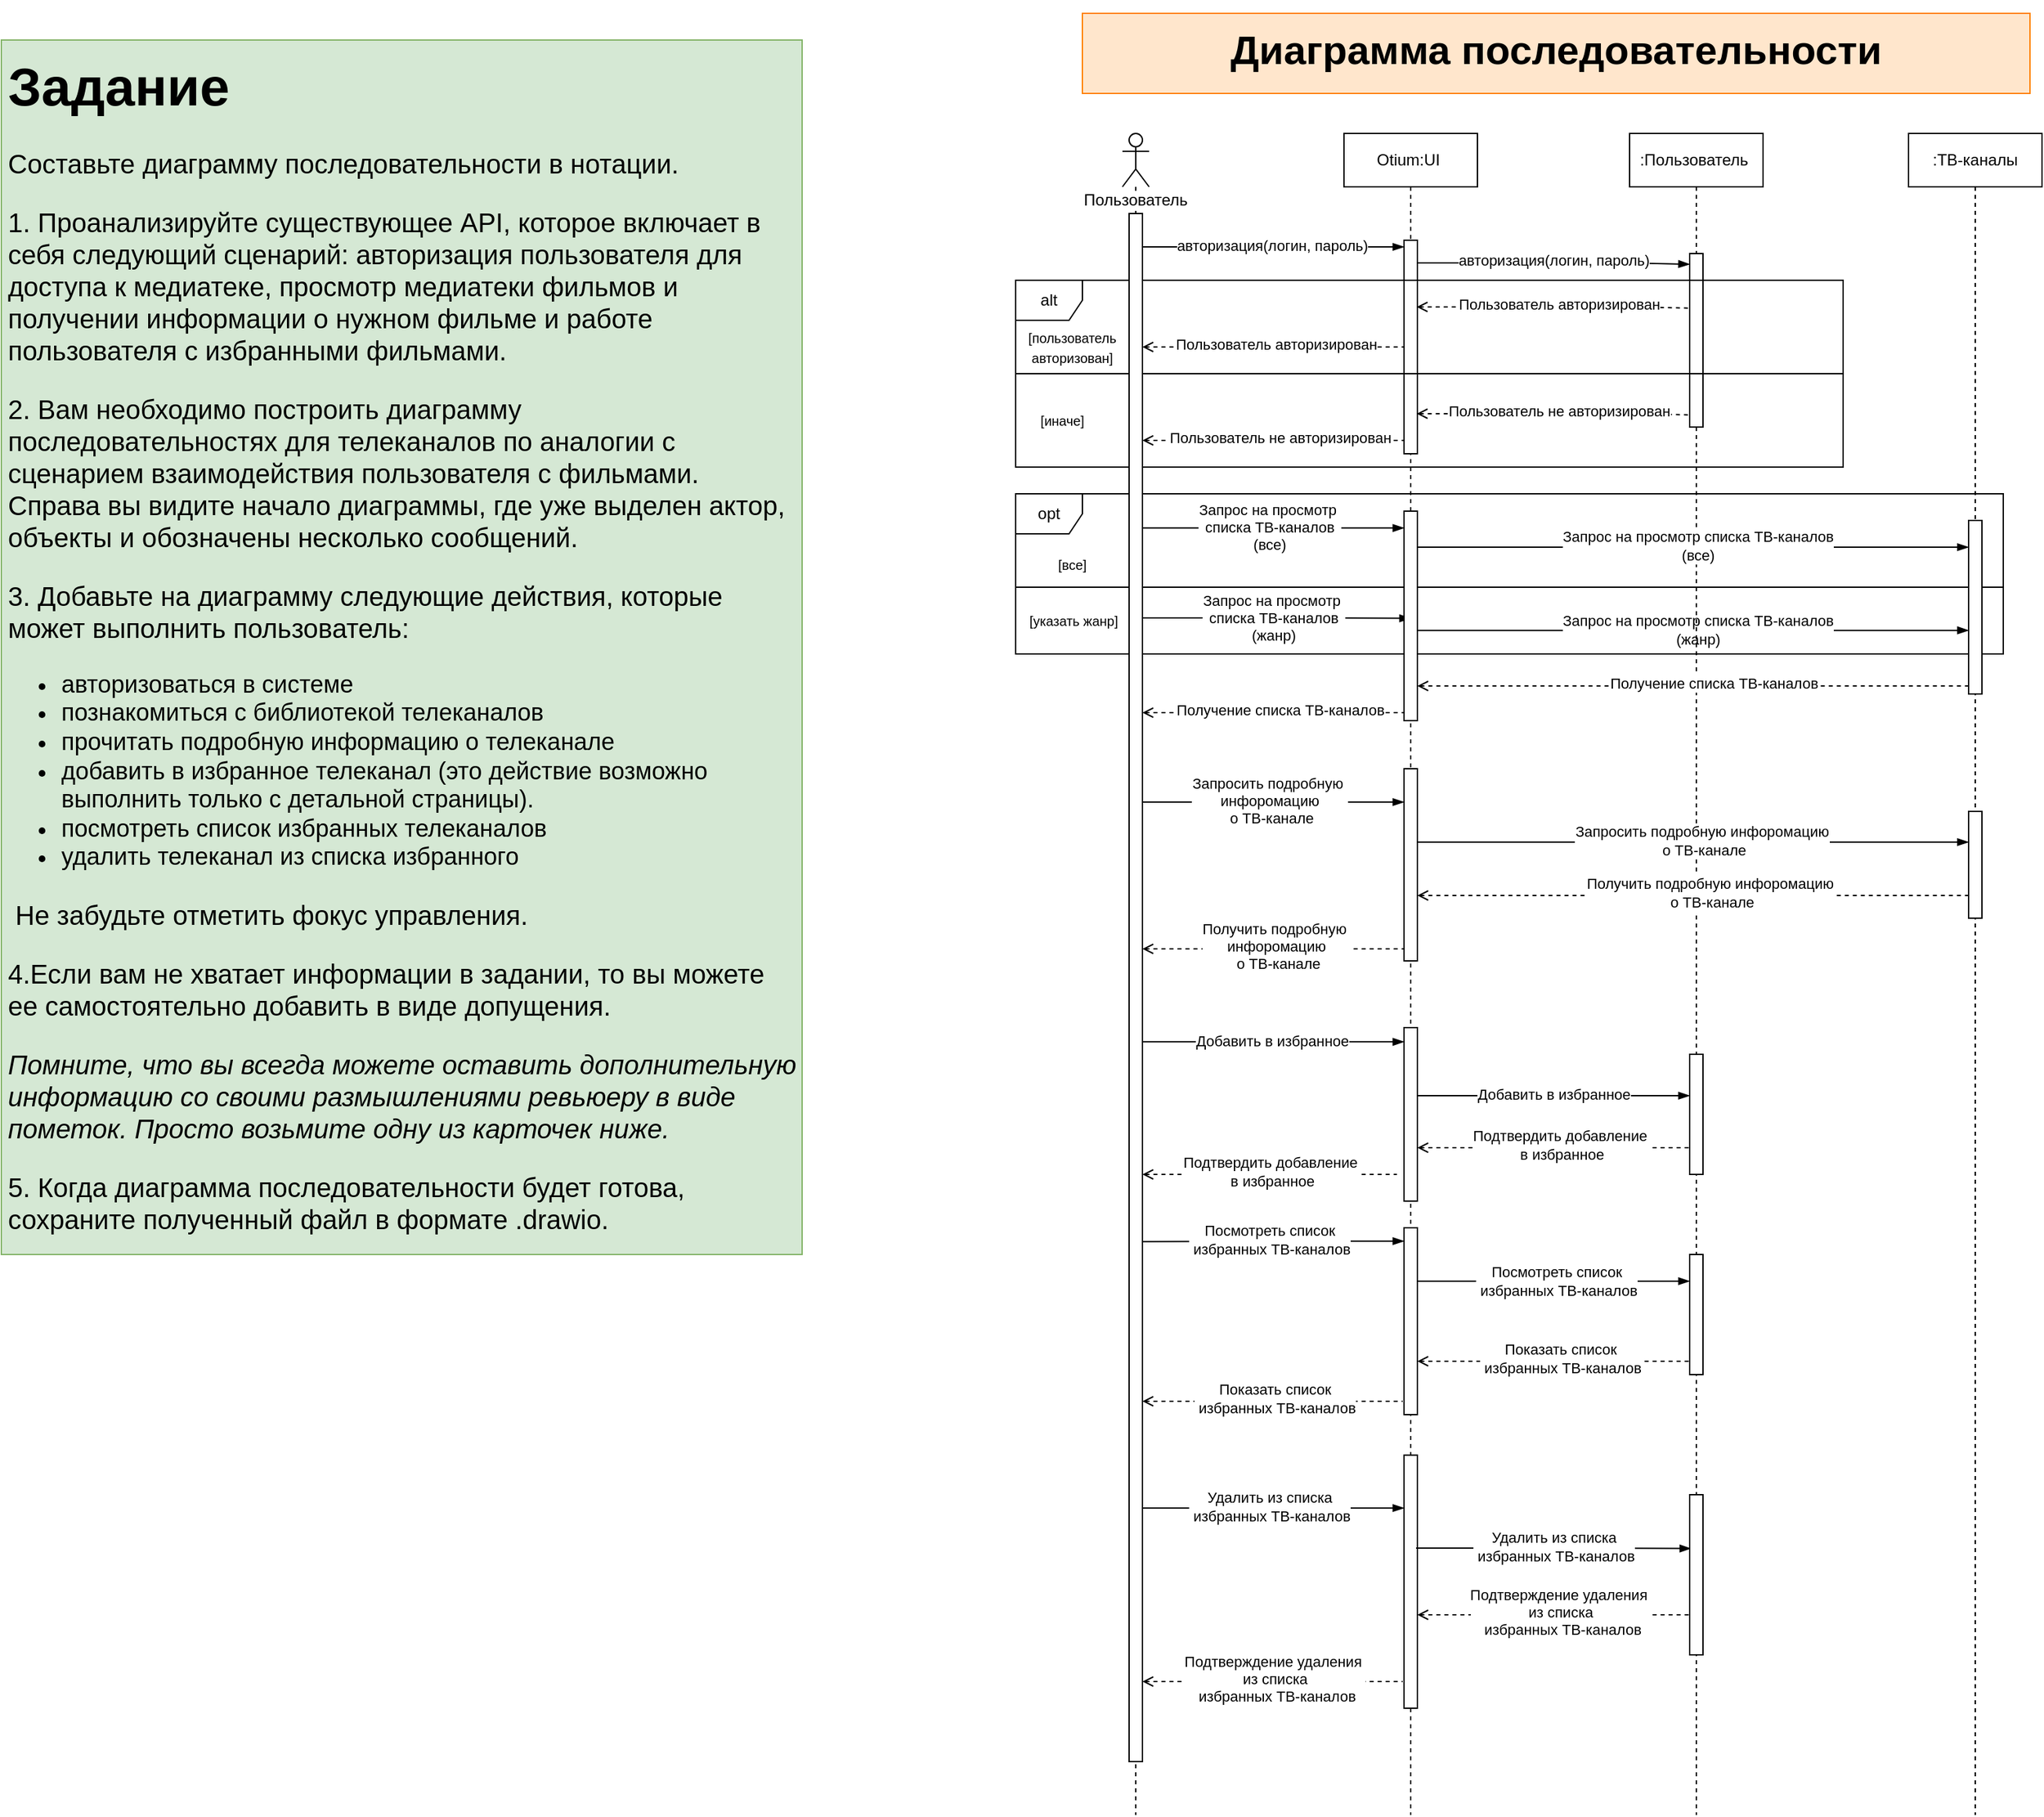 <mxfile version="26.2.12">
  <diagram name="Page-1" id="uQS9ek2D7PSYEIglThoV">
    <mxGraphModel dx="1200" dy="1894" grid="1" gridSize="10" guides="1" tooltips="1" connect="1" arrows="1" fold="1" page="1" pageScale="1" pageWidth="827" pageHeight="1169" math="0" shadow="0">
      <root>
        <mxCell id="0" />
        <mxCell id="1" parent="0" />
        <mxCell id="yx6JDZAPdEywLPT-ssDb-65" value="&lt;font style=&quot;font-size: 10px;&quot;&gt;&amp;nbsp; &amp;nbsp;[указать жанр]&lt;/font&gt;" style="html=1;whiteSpace=wrap;align=left;" vertex="1" parent="1">
          <mxGeometry x="830" y="-720" width="740" height="50" as="geometry" />
        </mxCell>
        <mxCell id="yx6JDZAPdEywLPT-ssDb-15" value="&lt;font style=&quot;font-size: 10px;&quot;&gt;&amp;nbsp; &amp;nbsp; &amp;nbsp; [иначе]&lt;/font&gt;" style="html=1;whiteSpace=wrap;align=left;" vertex="1" parent="1">
          <mxGeometry x="830" y="-880" width="620" height="70" as="geometry" />
        </mxCell>
        <mxCell id="oFbbETFREsKXqKu5l48W-1" style="edgeStyle=none;rounded=0;orthogonalLoop=1;jettySize=auto;html=1;endArrow=blockThin;endFill=1;entryX=0;entryY=0;entryDx=0;entryDy=5;entryPerimeter=0;" parent="1" source="yx6JDZAPdEywLPT-ssDb-67" edge="1" target="yx6JDZAPdEywLPT-ssDb-68">
          <mxGeometry relative="1" as="geometry">
            <mxPoint x="1100" y="-975" as="targetPoint" />
            <Array as="points">
              <mxPoint x="1049" y="-975" />
            </Array>
            <mxPoint x="940" y="-980" as="sourcePoint" />
          </mxGeometry>
        </mxCell>
        <mxCell id="oFbbETFREsKXqKu5l48W-2" value="авторизация(логин, пароль)" style="edgeLabel;html=1;align=center;verticalAlign=middle;resizable=0;points=[];" parent="oFbbETFREsKXqKu5l48W-1" vertex="1" connectable="0">
          <mxGeometry x="0.063" y="-3" relative="1" as="geometry">
            <mxPoint x="-7" y="-4" as="offset" />
          </mxGeometry>
        </mxCell>
        <mxCell id="oFbbETFREsKXqKu5l48W-3" value="&lt;span style=&quot;background-color: rgb(255, 255, 255);&quot;&gt;Пользователь&lt;/span&gt;" style="shape=umlLifeline;participant=umlActor;perimeter=lifelinePerimeter;whiteSpace=wrap;html=1;container=1;collapsible=0;recursiveResize=0;verticalAlign=top;spacingTop=36;outlineConnect=0;" parent="1" vertex="1">
          <mxGeometry x="910" y="-1060" width="20" height="1260" as="geometry" />
        </mxCell>
        <mxCell id="oFbbETFREsKXqKu5l48W-4" value=":ТВ-каналы" style="shape=umlLifeline;perimeter=lifelinePerimeter;whiteSpace=wrap;html=1;container=1;collapsible=0;recursiveResize=0;outlineConnect=0;" parent="1" vertex="1">
          <mxGeometry x="1499" y="-1060" width="100" height="1260" as="geometry" />
        </mxCell>
        <mxCell id="yx6JDZAPdEywLPT-ssDb-73" value="" style="html=1;points=[[0,0,0,0,5],[0,1,0,0,-5],[1,0,0,0,5],[1,1,0,0,-5]];perimeter=orthogonalPerimeter;outlineConnect=0;targetShapes=umlLifeline;portConstraint=eastwest;newEdgeStyle={&quot;curved&quot;:0,&quot;rounded&quot;:0};" vertex="1" parent="oFbbETFREsKXqKu5l48W-4">
          <mxGeometry x="45" y="508" width="10" height="80" as="geometry" />
        </mxCell>
        <mxCell id="oFbbETFREsKXqKu5l48W-5" style="edgeStyle=none;rounded=0;orthogonalLoop=1;jettySize=auto;html=1;endArrow=blockThin;endFill=1;" parent="1" source="oFbbETFREsKXqKu5l48W-7" edge="1">
          <mxGeometry relative="1" as="geometry">
            <mxPoint x="1335.0" y="-962" as="targetPoint" />
            <Array as="points">
              <mxPoint x="1289" y="-963" />
            </Array>
          </mxGeometry>
        </mxCell>
        <mxCell id="oFbbETFREsKXqKu5l48W-6" value="авторизация(логин, пароль)" style="edgeLabel;html=1;align=center;verticalAlign=middle;resizable=0;points=[];" parent="oFbbETFREsKXqKu5l48W-5" vertex="1" connectable="0">
          <mxGeometry x="0.098" y="-1" relative="1" as="geometry">
            <mxPoint x="-8" y="-3" as="offset" />
          </mxGeometry>
        </mxCell>
        <mxCell id="oFbbETFREsKXqKu5l48W-7" value="Otium:UI&amp;nbsp;" style="shape=umlLifeline;perimeter=lifelinePerimeter;whiteSpace=wrap;html=1;container=1;collapsible=0;recursiveResize=0;outlineConnect=0;" parent="1" vertex="1">
          <mxGeometry x="1076" y="-1060" width="100" height="1260" as="geometry" />
        </mxCell>
        <mxCell id="yx6JDZAPdEywLPT-ssDb-6" style="edgeStyle=none;rounded=0;orthogonalLoop=1;jettySize=auto;html=1;endArrow=none;endFill=1;startArrow=open;startFill=0;dashed=1;" edge="1" parent="oFbbETFREsKXqKu5l48W-7">
          <mxGeometry relative="1" as="geometry">
            <mxPoint x="263.5" y="211" as="targetPoint" />
            <Array as="points">
              <mxPoint x="217.5" y="210" />
            </Array>
            <mxPoint x="54.5" y="210" as="sourcePoint" />
          </mxGeometry>
        </mxCell>
        <mxCell id="yx6JDZAPdEywLPT-ssDb-7" value="Пользователь не авторизирован" style="edgeLabel;html=1;align=center;verticalAlign=middle;resizable=0;points=[];" vertex="1" connectable="0" parent="yx6JDZAPdEywLPT-ssDb-6">
          <mxGeometry x="0.098" y="-1" relative="1" as="geometry">
            <mxPoint x="-8" y="-3" as="offset" />
          </mxGeometry>
        </mxCell>
        <mxCell id="yx6JDZAPdEywLPT-ssDb-9" style="edgeStyle=none;rounded=0;orthogonalLoop=1;jettySize=auto;html=1;endArrow=none;endFill=1;startArrow=open;startFill=0;dashed=1;" edge="1" parent="oFbbETFREsKXqKu5l48W-7" source="yx6JDZAPdEywLPT-ssDb-67">
          <mxGeometry relative="1" as="geometry">
            <mxPoint x="50" y="230" as="targetPoint" />
            <Array as="points">
              <mxPoint x="7" y="230" />
            </Array>
            <mxPoint x="-136" y="230" as="sourcePoint" />
          </mxGeometry>
        </mxCell>
        <mxCell id="yx6JDZAPdEywLPT-ssDb-10" value="Пользователь не авторизирован" style="edgeLabel;html=1;align=center;verticalAlign=middle;resizable=0;points=[];" vertex="1" connectable="0" parent="yx6JDZAPdEywLPT-ssDb-9">
          <mxGeometry x="0.098" y="-1" relative="1" as="geometry">
            <mxPoint x="-8" y="-3" as="offset" />
          </mxGeometry>
        </mxCell>
        <mxCell id="yx6JDZAPdEywLPT-ssDb-25" style="edgeStyle=none;rounded=0;orthogonalLoop=1;jettySize=auto;html=1;endArrow=blockThin;endFill=1;" edge="1" parent="oFbbETFREsKXqKu5l48W-7" target="yx6JDZAPdEywLPT-ssDb-72">
          <mxGeometry relative="1" as="geometry">
            <mxPoint x="34" y="500" as="targetPoint" />
            <Array as="points">
              <mxPoint x="-27" y="501" />
            </Array>
            <mxPoint x="-156" y="501" as="sourcePoint" />
          </mxGeometry>
        </mxCell>
        <mxCell id="yx6JDZAPdEywLPT-ssDb-26" value="Запросить подробную&amp;nbsp;&lt;div&gt;инфоромацию&lt;div&gt;&amp;nbsp;о ТВ-канале&lt;/div&gt;&lt;/div&gt;" style="edgeLabel;html=1;align=center;verticalAlign=middle;resizable=0;points=[];" vertex="1" connectable="0" parent="yx6JDZAPdEywLPT-ssDb-25">
          <mxGeometry x="0.063" y="-3" relative="1" as="geometry">
            <mxPoint x="-7" y="-4" as="offset" />
          </mxGeometry>
        </mxCell>
        <mxCell id="yx6JDZAPdEywLPT-ssDb-41" style="edgeStyle=none;rounded=0;orthogonalLoop=1;jettySize=auto;html=1;endArrow=none;endFill=1;startArrow=open;startFill=0;dashed=1;" edge="1" parent="oFbbETFREsKXqKu5l48W-7" source="yx6JDZAPdEywLPT-ssDb-67">
          <mxGeometry relative="1" as="geometry">
            <mxPoint x="39.69" y="780" as="targetPoint" />
            <Array as="points" />
            <mxPoint x="-136" y="780" as="sourcePoint" />
          </mxGeometry>
        </mxCell>
        <mxCell id="yx6JDZAPdEywLPT-ssDb-42" value="Подтвердить добавление&amp;nbsp;&lt;div&gt;в избранное&lt;/div&gt;" style="edgeLabel;html=1;align=center;verticalAlign=middle;resizable=0;points=[];" vertex="1" connectable="0" parent="yx6JDZAPdEywLPT-ssDb-41">
          <mxGeometry x="0.098" y="-1" relative="1" as="geometry">
            <mxPoint x="-8" y="-3" as="offset" />
          </mxGeometry>
        </mxCell>
        <mxCell id="yx6JDZAPdEywLPT-ssDb-47" style="edgeStyle=none;rounded=0;orthogonalLoop=1;jettySize=auto;html=1;endArrow=none;endFill=1;startArrow=open;startFill=0;dashed=1;" edge="1" parent="oFbbETFREsKXqKu5l48W-7" source="yx6JDZAPdEywLPT-ssDb-76">
          <mxGeometry relative="1" as="geometry">
            <mxPoint x="263.5" y="920" as="targetPoint" />
            <Array as="points" />
            <mxPoint x="74" y="920" as="sourcePoint" />
          </mxGeometry>
        </mxCell>
        <mxCell id="yx6JDZAPdEywLPT-ssDb-48" value="Показать список&lt;div&gt;&amp;nbsp;избранных ТВ-каналов&lt;/div&gt;" style="edgeLabel;html=1;align=center;verticalAlign=middle;resizable=0;points=[];" vertex="1" connectable="0" parent="yx6JDZAPdEywLPT-ssDb-47">
          <mxGeometry x="0.098" y="-1" relative="1" as="geometry">
            <mxPoint x="-8" y="-3" as="offset" />
          </mxGeometry>
        </mxCell>
        <mxCell id="yx6JDZAPdEywLPT-ssDb-60" style="edgeStyle=none;rounded=0;orthogonalLoop=1;jettySize=auto;html=1;endArrow=blockThin;endFill=1;" edge="1" parent="oFbbETFREsKXqKu5l48W-7">
          <mxGeometry relative="1" as="geometry">
            <mxPoint x="50" y="363.34" as="targetPoint" />
            <Array as="points">
              <mxPoint x="-27" y="363" />
            </Array>
            <mxPoint x="-156" y="363" as="sourcePoint" />
          </mxGeometry>
        </mxCell>
        <mxCell id="yx6JDZAPdEywLPT-ssDb-61" value="Запрос на просмотр&amp;nbsp;&lt;div&gt;&lt;span style=&quot;background-color: light-dark(#ffffff, var(--ge-dark-color, #121212)); color: light-dark(rgb(0, 0, 0), rgb(255, 255, 255));&quot;&gt;списка ТВ-каналов&lt;/span&gt;&lt;div&gt;&lt;div&gt;(жанр)&lt;/div&gt;&lt;/div&gt;&lt;/div&gt;" style="edgeLabel;html=1;align=center;verticalAlign=middle;resizable=0;points=[];" vertex="1" connectable="0" parent="yx6JDZAPdEywLPT-ssDb-60">
          <mxGeometry x="0.063" y="-3" relative="1" as="geometry">
            <mxPoint x="-7" y="-3" as="offset" />
          </mxGeometry>
        </mxCell>
        <mxCell id="yx6JDZAPdEywLPT-ssDb-62" style="edgeStyle=none;rounded=0;orthogonalLoop=1;jettySize=auto;html=1;endArrow=blockThin;endFill=1;" edge="1" parent="oFbbETFREsKXqKu5l48W-7" target="yx6JDZAPdEywLPT-ssDb-71">
          <mxGeometry relative="1" as="geometry">
            <mxPoint x="444" y="372" as="targetPoint" />
            <Array as="points">
              <mxPoint x="183" y="372.34" />
            </Array>
            <mxPoint x="50" y="372.34" as="sourcePoint" />
          </mxGeometry>
        </mxCell>
        <mxCell id="yx6JDZAPdEywLPT-ssDb-63" value="Запрос на просмотр списка ТВ-каналов&lt;div&gt;(жанр)&lt;/div&gt;" style="edgeLabel;html=1;align=center;verticalAlign=middle;resizable=0;points=[];" vertex="1" connectable="0" parent="yx6JDZAPdEywLPT-ssDb-62">
          <mxGeometry x="0.063" y="-3" relative="1" as="geometry">
            <mxPoint x="-7" y="-4" as="offset" />
          </mxGeometry>
        </mxCell>
        <mxCell id="yx6JDZAPdEywLPT-ssDb-68" value="" style="html=1;points=[[0,0,0,0,5],[0,1,0,0,-5],[1,0,0,0,5],[1,1,0,0,-5]];perimeter=orthogonalPerimeter;outlineConnect=0;targetShapes=umlLifeline;portConstraint=eastwest;newEdgeStyle={&quot;curved&quot;:0,&quot;rounded&quot;:0};" vertex="1" parent="oFbbETFREsKXqKu5l48W-7">
          <mxGeometry x="45" y="80" width="10" height="160" as="geometry" />
        </mxCell>
        <mxCell id="yx6JDZAPdEywLPT-ssDb-72" value="" style="html=1;points=[[0,0,0,0,5],[0,1,0,0,-5],[1,0,0,0,5],[1,1,0,0,-5]];perimeter=orthogonalPerimeter;outlineConnect=0;targetShapes=umlLifeline;portConstraint=eastwest;newEdgeStyle={&quot;curved&quot;:0,&quot;rounded&quot;:0};" vertex="1" parent="oFbbETFREsKXqKu5l48W-7">
          <mxGeometry x="45" y="476" width="10" height="144" as="geometry" />
        </mxCell>
        <mxCell id="yx6JDZAPdEywLPT-ssDb-74" value="" style="html=1;points=[[0,0,0,0,5],[0,1,0,0,-5],[1,0,0,0,5],[1,1,0,0,-5]];perimeter=orthogonalPerimeter;outlineConnect=0;targetShapes=umlLifeline;portConstraint=eastwest;newEdgeStyle={&quot;curved&quot;:0,&quot;rounded&quot;:0};" vertex="1" parent="oFbbETFREsKXqKu5l48W-7">
          <mxGeometry x="45" y="670" width="10" height="130" as="geometry" />
        </mxCell>
        <mxCell id="yx6JDZAPdEywLPT-ssDb-76" value="" style="html=1;points=[[0,0,0,0,5],[0,1,0,0,-5],[1,0,0,0,5],[1,1,0,0,-5]];perimeter=orthogonalPerimeter;outlineConnect=0;targetShapes=umlLifeline;portConstraint=eastwest;newEdgeStyle={&quot;curved&quot;:0,&quot;rounded&quot;:0};" vertex="1" parent="oFbbETFREsKXqKu5l48W-7">
          <mxGeometry x="45" y="820" width="10" height="140" as="geometry" />
        </mxCell>
        <mxCell id="yx6JDZAPdEywLPT-ssDb-80" value="" style="html=1;points=[[0,0,0,0,5],[0,1,0,0,-5],[1,0,0,0,5],[1,1,0,0,-5]];perimeter=orthogonalPerimeter;outlineConnect=0;targetShapes=umlLifeline;portConstraint=eastwest;newEdgeStyle={&quot;curved&quot;:0,&quot;rounded&quot;:0};" vertex="1" parent="oFbbETFREsKXqKu5l48W-7">
          <mxGeometry x="45" y="990.34" width="10" height="189.66" as="geometry" />
        </mxCell>
        <mxCell id="oFbbETFREsKXqKu5l48W-8" value=":Пользователь&amp;nbsp;" style="shape=umlLifeline;perimeter=lifelinePerimeter;whiteSpace=wrap;html=1;container=1;collapsible=0;recursiveResize=0;outlineConnect=0;" parent="1" vertex="1">
          <mxGeometry x="1290" y="-1060" width="100" height="1260" as="geometry" />
        </mxCell>
        <mxCell id="yx6JDZAPdEywLPT-ssDb-2" style="edgeStyle=none;rounded=0;orthogonalLoop=1;jettySize=auto;html=1;endArrow=none;endFill=1;startArrow=open;startFill=0;dashed=1;" edge="1" parent="oFbbETFREsKXqKu5l48W-8">
          <mxGeometry relative="1" as="geometry">
            <mxPoint x="49.5" y="131" as="targetPoint" />
            <Array as="points">
              <mxPoint x="3.5" y="130" />
            </Array>
            <mxPoint x="-159.5" y="130" as="sourcePoint" />
          </mxGeometry>
        </mxCell>
        <mxCell id="yx6JDZAPdEywLPT-ssDb-3" value="Пользователь авторизирован" style="edgeLabel;html=1;align=center;verticalAlign=middle;resizable=0;points=[];" vertex="1" connectable="0" parent="yx6JDZAPdEywLPT-ssDb-2">
          <mxGeometry x="0.098" y="-1" relative="1" as="geometry">
            <mxPoint x="-8" y="-3" as="offset" />
          </mxGeometry>
        </mxCell>
        <mxCell id="yx6JDZAPdEywLPT-ssDb-39" style="edgeStyle=none;rounded=0;orthogonalLoop=1;jettySize=auto;html=1;endArrow=none;endFill=1;startArrow=open;startFill=0;dashed=1;" edge="1" parent="oFbbETFREsKXqKu5l48W-8" source="yx6JDZAPdEywLPT-ssDb-74">
          <mxGeometry relative="1" as="geometry">
            <mxPoint x="51.84" y="760" as="targetPoint" />
            <Array as="points" />
            <mxPoint x="-150" y="760" as="sourcePoint" />
          </mxGeometry>
        </mxCell>
        <mxCell id="yx6JDZAPdEywLPT-ssDb-40" value="Подтвердить добавление&amp;nbsp;&lt;div&gt;в избранное&lt;/div&gt;" style="edgeLabel;html=1;align=center;verticalAlign=middle;resizable=0;points=[];" vertex="1" connectable="0" parent="yx6JDZAPdEywLPT-ssDb-39">
          <mxGeometry x="0.098" y="-1" relative="1" as="geometry">
            <mxPoint x="-8" y="-3" as="offset" />
          </mxGeometry>
        </mxCell>
        <mxCell id="yx6JDZAPdEywLPT-ssDb-53" style="edgeStyle=none;rounded=0;orthogonalLoop=1;jettySize=auto;html=1;endArrow=blockThin;endFill=1;" edge="1" parent="oFbbETFREsKXqKu5l48W-8">
          <mxGeometry relative="1" as="geometry">
            <mxPoint x="46" y="1060.34" as="targetPoint" />
            <Array as="points">
              <mxPoint x="-34" y="1060" />
            </Array>
            <mxPoint x="-160" y="1060" as="sourcePoint" />
          </mxGeometry>
        </mxCell>
        <mxCell id="yx6JDZAPdEywLPT-ssDb-54" value="Удалить из списка&lt;div&gt;&amp;nbsp;избранных ТВ-каналов&lt;/div&gt;" style="edgeLabel;html=1;align=center;verticalAlign=middle;resizable=0;points=[];" vertex="1" connectable="0" parent="yx6JDZAPdEywLPT-ssDb-53">
          <mxGeometry x="0.063" y="-3" relative="1" as="geometry">
            <mxPoint x="-7" y="-4" as="offset" />
          </mxGeometry>
        </mxCell>
        <mxCell id="yx6JDZAPdEywLPT-ssDb-55" style="edgeStyle=none;rounded=0;orthogonalLoop=1;jettySize=auto;html=1;endArrow=none;endFill=1;startArrow=open;startFill=0;dashed=1;" edge="1" parent="oFbbETFREsKXqKu5l48W-8" source="yx6JDZAPdEywLPT-ssDb-80">
          <mxGeometry relative="1" as="geometry">
            <mxPoint x="49.5" y="1110.0" as="targetPoint" />
            <Array as="points" />
            <mxPoint x="-150" y="1110" as="sourcePoint" />
          </mxGeometry>
        </mxCell>
        <mxCell id="yx6JDZAPdEywLPT-ssDb-56" value="Подтверждение удаления&amp;nbsp;&lt;div&gt;из списка&lt;div&gt;&amp;nbsp;избранных ТВ-каналов&lt;/div&gt;&lt;/div&gt;" style="edgeLabel;html=1;align=center;verticalAlign=middle;resizable=0;points=[];" vertex="1" connectable="0" parent="yx6JDZAPdEywLPT-ssDb-55">
          <mxGeometry x="0.098" y="-1" relative="1" as="geometry">
            <mxPoint x="-8" y="-3" as="offset" />
          </mxGeometry>
        </mxCell>
        <mxCell id="yx6JDZAPdEywLPT-ssDb-69" value="" style="html=1;points=[[0,0,0,0,5],[0,1,0,0,-5],[1,0,0,0,5],[1,1,0,0,-5]];perimeter=orthogonalPerimeter;outlineConnect=0;targetShapes=umlLifeline;portConstraint=eastwest;newEdgeStyle={&quot;curved&quot;:0,&quot;rounded&quot;:0};" vertex="1" parent="oFbbETFREsKXqKu5l48W-8">
          <mxGeometry x="45" y="90" width="10" height="130" as="geometry" />
        </mxCell>
        <mxCell id="yx6JDZAPdEywLPT-ssDb-75" value="" style="html=1;points=[[0,0,0,0,5],[0,1,0,0,-5],[1,0,0,0,5],[1,1,0,0,-5]];perimeter=orthogonalPerimeter;outlineConnect=0;targetShapes=umlLifeline;portConstraint=eastwest;newEdgeStyle={&quot;curved&quot;:0,&quot;rounded&quot;:0};" vertex="1" parent="oFbbETFREsKXqKu5l48W-8">
          <mxGeometry x="45" y="690" width="10" height="90" as="geometry" />
        </mxCell>
        <mxCell id="yx6JDZAPdEywLPT-ssDb-81" value="" style="html=1;points=[[0,0,0,0,5],[0,1,0,0,-5],[1,0,0,0,5],[1,1,0,0,-5]];perimeter=orthogonalPerimeter;outlineConnect=0;targetShapes=umlLifeline;portConstraint=eastwest;newEdgeStyle={&quot;curved&quot;:0,&quot;rounded&quot;:0};" vertex="1" parent="oFbbETFREsKXqKu5l48W-8">
          <mxGeometry x="45" y="1020" width="10" height="120" as="geometry" />
        </mxCell>
        <mxCell id="oFbbETFREsKXqKu5l48W-9" value="&lt;h1 style=&quot;font-size: 30px;&quot;&gt;&lt;span style=&quot;font-size: 30px;&quot;&gt;Диаграмма&amp;nbsp;последовательности&lt;/span&gt;&lt;/h1&gt;" style="text;html=1;strokeColor=#FF8000;fillColor=#FFE6CC;spacing=5;spacingTop=-20;whiteSpace=wrap;overflow=hidden;rounded=0;fontSize=30;align=center;" parent="1" vertex="1">
          <mxGeometry x="880" y="-1150" width="710" height="60" as="geometry" />
        </mxCell>
        <mxCell id="oFbbETFREsKXqKu5l48W-11" value="&lt;h1&gt;&lt;font style=&quot;font-size: 40px;&quot;&gt;Задание&lt;/font&gt;&lt;/h1&gt;&lt;p style=&quot;font-size: 20px;&quot;&gt;&lt;font style=&quot;font-size: 20px;&quot;&gt;Составьте диаграмму последовательности в нотации.&lt;/font&gt;&lt;/p&gt;&lt;p style=&quot;font-size: 20px;&quot;&gt;&lt;font style=&quot;font-size: 20px;&quot;&gt;1. Проанализируйте существующее API, которое включает в себя следующий сценарий: авторизация пользователя для доступа к медиатеке, просмотр медиатеки фильмов и получении информации о нужном фильме и работе пользователя с избранными фильмами.&amp;nbsp;&lt;/font&gt;&lt;/p&gt;&lt;p style=&quot;font-size: 20px;&quot;&gt;&lt;font style=&quot;font-size: 20px;&quot;&gt;2. Вам необходимо построить диаграмму последовательностях для телеканалов по аналогии с сценарием взаимодействия пользователя с фильмами. Справа вы видите начало диаграммы, где уже выделен актор, объекты и обозначены несколько сообщений.&lt;/font&gt;&lt;/p&gt;&lt;p style=&quot;font-size: 20px;&quot;&gt;&lt;font style=&quot;font-size: 20px;&quot;&gt;3. Добавьте на диаграмму следующие действия, которые может выполнить пользователь:&amp;nbsp;&lt;/font&gt;&lt;/p&gt;&lt;ul style=&quot;font-size: 18px;&quot;&gt;&lt;li&gt;авторизоваться в системе&lt;/li&gt;&lt;li&gt;познакомиться с библиотекой телеканалов&lt;/li&gt;&lt;li&gt;прочитать подробную информацию о телеканале&lt;/li&gt;&lt;li&gt;добавить в избранное телеканал (это действие возможно выполнить только с детальной страницы).&lt;/li&gt;&lt;li&gt;посмотреть список избранных телеканалов&lt;/li&gt;&lt;li&gt;удалить телеканал из списка избранного&lt;/li&gt;&lt;/ul&gt;&lt;p style=&quot;font-size: 20px;&quot;&gt;&lt;font style=&quot;font-size: 20px;&quot;&gt;&amp;nbsp;Не забудьте отметить фокус управления.&lt;/font&gt;&lt;/p&gt;&lt;p style=&quot;font-size: 20px;&quot;&gt;&lt;font style=&quot;font-size: 20px;&quot;&gt;4.Если вам не хватает информации в задании, то вы можете ее самостоятельно добавить в виде допущения.&lt;/font&gt;&lt;/p&gt;&lt;p style=&quot;font-size: 20px;&quot;&gt;&lt;i&gt;&lt;font style=&quot;font-size: 20px;&quot;&gt;Помните, что вы всегда можете оставить дополнительную информацию со своими размышлениями ревьюеру в виде пометок. Просто возьмите одну из карточек ниже.&amp;nbsp;&lt;/font&gt;&lt;/i&gt;&lt;/p&gt;&lt;p style=&quot;font-size: 20px;&quot;&gt;&lt;font style=&quot;font-size: 20px;&quot;&gt;5. Когда диаграмма последовательности будет готова, сохраните полученный файл в формате .drawio.&lt;/font&gt;&lt;/p&gt;" style="text;html=1;strokeColor=#82b366;fillColor=#d5e8d4;spacing=5;spacingTop=-20;whiteSpace=wrap;overflow=hidden;rounded=0;fontSize=16;" parent="1" vertex="1">
          <mxGeometry x="70" y="-1130" width="600" height="910" as="geometry" />
        </mxCell>
        <mxCell id="yx6JDZAPdEywLPT-ssDb-4" style="edgeStyle=none;rounded=0;orthogonalLoop=1;jettySize=auto;html=1;endArrow=none;endFill=1;startArrow=open;startFill=0;dashed=1;" edge="1" parent="1" source="yx6JDZAPdEywLPT-ssDb-67" target="yx6JDZAPdEywLPT-ssDb-68">
          <mxGeometry relative="1" as="geometry">
            <mxPoint x="1110" y="-900" as="targetPoint" />
            <Array as="points">
              <mxPoint x="1083" y="-900" />
            </Array>
            <mxPoint x="940" y="-900" as="sourcePoint" />
          </mxGeometry>
        </mxCell>
        <mxCell id="yx6JDZAPdEywLPT-ssDb-5" value="Пользователь авторизирован" style="edgeLabel;html=1;align=center;verticalAlign=middle;resizable=0;points=[];" vertex="1" connectable="0" parent="yx6JDZAPdEywLPT-ssDb-4">
          <mxGeometry x="0.098" y="-1" relative="1" as="geometry">
            <mxPoint x="-8" y="-3" as="offset" />
          </mxGeometry>
        </mxCell>
        <mxCell id="yx6JDZAPdEywLPT-ssDb-11" value="alt" style="shape=umlFrame;whiteSpace=wrap;html=1;pointerEvents=0;width=50;height=30;" vertex="1" parent="1">
          <mxGeometry x="830" y="-950" width="620" height="70" as="geometry" />
        </mxCell>
        <mxCell id="yx6JDZAPdEywLPT-ssDb-16" value="&lt;font style=&quot;font-size: 10px;&quot;&gt;[пользователь&lt;/font&gt;&lt;div&gt;&lt;font style=&quot;font-size: 10px;&quot;&gt;авторизован]&lt;/font&gt;&lt;/div&gt;" style="text;html=1;align=center;verticalAlign=middle;resizable=0;points=[];autosize=1;strokeColor=none;fillColor=none;" vertex="1" parent="1">
          <mxGeometry x="827" y="-920" width="90" height="40" as="geometry" />
        </mxCell>
        <mxCell id="yx6JDZAPdEywLPT-ssDb-17" style="edgeStyle=none;rounded=0;orthogonalLoop=1;jettySize=auto;html=1;endArrow=blockThin;endFill=1;" edge="1" parent="1" target="yx6JDZAPdEywLPT-ssDb-70">
          <mxGeometry relative="1" as="geometry">
            <mxPoint x="1110" y="-764" as="targetPoint" />
            <Array as="points">
              <mxPoint x="1049" y="-764.34" />
            </Array>
            <mxPoint x="920" y="-764.34" as="sourcePoint" />
          </mxGeometry>
        </mxCell>
        <mxCell id="yx6JDZAPdEywLPT-ssDb-18" value="Запрос на просмотр&amp;nbsp;&lt;div&gt;списка ТВ-каналов&lt;div&gt;(все)&lt;/div&gt;&lt;/div&gt;" style="edgeLabel;html=1;align=center;verticalAlign=middle;resizable=0;points=[];" vertex="1" connectable="0" parent="yx6JDZAPdEywLPT-ssDb-17">
          <mxGeometry x="0.063" y="-3" relative="1" as="geometry">
            <mxPoint x="-7" y="-4" as="offset" />
          </mxGeometry>
        </mxCell>
        <mxCell id="yx6JDZAPdEywLPT-ssDb-19" style="edgeStyle=none;rounded=0;orthogonalLoop=1;jettySize=auto;html=1;endArrow=blockThin;endFill=1;" edge="1" parent="1" source="oFbbETFREsKXqKu5l48W-7" target="yx6JDZAPdEywLPT-ssDb-71">
          <mxGeometry relative="1" as="geometry">
            <mxPoint x="1520" y="-750" as="targetPoint" />
            <Array as="points">
              <mxPoint x="1259" y="-750" />
            </Array>
            <mxPoint x="1130" y="-750" as="sourcePoint" />
          </mxGeometry>
        </mxCell>
        <mxCell id="yx6JDZAPdEywLPT-ssDb-20" value="Запрос на просмотр списка ТВ-каналов&lt;div&gt;(все)&lt;/div&gt;" style="edgeLabel;html=1;align=center;verticalAlign=middle;resizable=0;points=[];" vertex="1" connectable="0" parent="yx6JDZAPdEywLPT-ssDb-19">
          <mxGeometry x="0.063" y="-3" relative="1" as="geometry">
            <mxPoint x="-7" y="-4" as="offset" />
          </mxGeometry>
        </mxCell>
        <mxCell id="yx6JDZAPdEywLPT-ssDb-21" style="edgeStyle=none;rounded=0;orthogonalLoop=1;jettySize=auto;html=1;endArrow=none;endFill=1;startArrow=open;startFill=0;dashed=1;" edge="1" parent="1" source="yx6JDZAPdEywLPT-ssDb-70">
          <mxGeometry relative="1" as="geometry">
            <mxPoint x="1549.5" y="-646" as="targetPoint" />
            <Array as="points">
              <mxPoint x="1300" y="-646" />
            </Array>
            <mxPoint x="1150" y="-646" as="sourcePoint" />
          </mxGeometry>
        </mxCell>
        <mxCell id="yx6JDZAPdEywLPT-ssDb-22" value="Получение списка ТВ-каналов" style="edgeLabel;html=1;align=center;verticalAlign=middle;resizable=0;points=[];" vertex="1" connectable="0" parent="yx6JDZAPdEywLPT-ssDb-21">
          <mxGeometry x="0.098" y="-1" relative="1" as="geometry">
            <mxPoint x="-8" y="-3" as="offset" />
          </mxGeometry>
        </mxCell>
        <mxCell id="yx6JDZAPdEywLPT-ssDb-23" style="edgeStyle=none;rounded=0;orthogonalLoop=1;jettySize=auto;html=1;endArrow=none;endFill=1;startArrow=open;startFill=0;dashed=1;" edge="1" parent="1" source="yx6JDZAPdEywLPT-ssDb-67">
          <mxGeometry relative="1" as="geometry">
            <mxPoint x="1126.5" y="-626" as="targetPoint" />
            <Array as="points">
              <mxPoint x="1102.84" y="-626" />
            </Array>
            <mxPoint x="940" y="-626" as="sourcePoint" />
          </mxGeometry>
        </mxCell>
        <mxCell id="yx6JDZAPdEywLPT-ssDb-24" value="Получение списка ТВ-каналов" style="edgeLabel;html=1;align=center;verticalAlign=middle;resizable=0;points=[];" vertex="1" connectable="0" parent="yx6JDZAPdEywLPT-ssDb-23">
          <mxGeometry x="0.098" y="-1" relative="1" as="geometry">
            <mxPoint x="-8" y="-3" as="offset" />
          </mxGeometry>
        </mxCell>
        <mxCell id="yx6JDZAPdEywLPT-ssDb-27" style="edgeStyle=none;rounded=0;orthogonalLoop=1;jettySize=auto;html=1;endArrow=blockThin;endFill=1;" edge="1" parent="1" source="yx6JDZAPdEywLPT-ssDb-72" target="yx6JDZAPdEywLPT-ssDb-73">
          <mxGeometry relative="1" as="geometry">
            <mxPoint x="1520" y="-530" as="targetPoint" />
            <Array as="points">
              <mxPoint x="1261" y="-529" />
            </Array>
            <mxPoint x="1140" y="-530" as="sourcePoint" />
          </mxGeometry>
        </mxCell>
        <mxCell id="yx6JDZAPdEywLPT-ssDb-28" value="Запросить подробную инфоромацию&lt;div&gt;&amp;nbsp;о ТВ-канале&lt;/div&gt;" style="edgeLabel;html=1;align=center;verticalAlign=middle;resizable=0;points=[];" vertex="1" connectable="0" parent="yx6JDZAPdEywLPT-ssDb-27">
          <mxGeometry x="0.063" y="-3" relative="1" as="geometry">
            <mxPoint x="-7" y="-4" as="offset" />
          </mxGeometry>
        </mxCell>
        <mxCell id="yx6JDZAPdEywLPT-ssDb-31" style="edgeStyle=none;rounded=0;orthogonalLoop=1;jettySize=auto;html=1;endArrow=none;endFill=1;startArrow=open;startFill=0;dashed=1;" edge="1" parent="1" source="yx6JDZAPdEywLPT-ssDb-67" target="yx6JDZAPdEywLPT-ssDb-72">
          <mxGeometry relative="1" as="geometry">
            <mxPoint x="1110" y="-449" as="targetPoint" />
            <Array as="points">
              <mxPoint x="1101.84" y="-449" />
            </Array>
            <mxPoint x="940" y="-450" as="sourcePoint" />
          </mxGeometry>
        </mxCell>
        <mxCell id="yx6JDZAPdEywLPT-ssDb-32" value="Получить подробную&amp;nbsp;&lt;div&gt;инфоромацию&lt;div&gt;&amp;nbsp;о ТВ-канале&lt;/div&gt;&lt;/div&gt;" style="edgeLabel;html=1;align=center;verticalAlign=middle;resizable=0;points=[];" vertex="1" connectable="0" parent="yx6JDZAPdEywLPT-ssDb-31">
          <mxGeometry x="0.098" y="-1" relative="1" as="geometry">
            <mxPoint x="-8" y="-3" as="offset" />
          </mxGeometry>
        </mxCell>
        <mxCell id="yx6JDZAPdEywLPT-ssDb-33" style="edgeStyle=none;rounded=0;orthogonalLoop=1;jettySize=auto;html=1;endArrow=blockThin;endFill=1;" edge="1" parent="1" source="yx6JDZAPdEywLPT-ssDb-67" target="yx6JDZAPdEywLPT-ssDb-74">
          <mxGeometry relative="1" as="geometry">
            <mxPoint x="1110" y="-379" as="targetPoint" />
            <Array as="points">
              <mxPoint x="1046" y="-379.34" />
            </Array>
            <mxPoint x="940" y="-379" as="sourcePoint" />
          </mxGeometry>
        </mxCell>
        <mxCell id="yx6JDZAPdEywLPT-ssDb-34" value="Добавить в избранное" style="edgeLabel;html=1;align=center;verticalAlign=middle;resizable=0;points=[];" vertex="1" connectable="0" parent="yx6JDZAPdEywLPT-ssDb-33">
          <mxGeometry x="0.063" y="-3" relative="1" as="geometry">
            <mxPoint x="-7" y="-4" as="offset" />
          </mxGeometry>
        </mxCell>
        <mxCell id="yx6JDZAPdEywLPT-ssDb-35" style="edgeStyle=none;rounded=0;orthogonalLoop=1;jettySize=auto;html=1;endArrow=blockThin;endFill=1;" edge="1" parent="1" source="yx6JDZAPdEywLPT-ssDb-74" target="yx6JDZAPdEywLPT-ssDb-75">
          <mxGeometry relative="1" as="geometry">
            <mxPoint x="1320" y="-340" as="targetPoint" />
            <Array as="points">
              <mxPoint x="1312.84" y="-339" />
            </Array>
            <mxPoint x="1140" y="-339" as="sourcePoint" />
          </mxGeometry>
        </mxCell>
        <mxCell id="yx6JDZAPdEywLPT-ssDb-36" value="Добавить в избранное" style="edgeLabel;html=1;align=center;verticalAlign=middle;resizable=0;points=[];" vertex="1" connectable="0" parent="yx6JDZAPdEywLPT-ssDb-35">
          <mxGeometry x="0.063" y="-3" relative="1" as="geometry">
            <mxPoint x="-7" y="-4" as="offset" />
          </mxGeometry>
        </mxCell>
        <mxCell id="yx6JDZAPdEywLPT-ssDb-43" style="edgeStyle=none;rounded=0;orthogonalLoop=1;jettySize=auto;html=1;endArrow=blockThin;endFill=1;" edge="1" parent="1" target="yx6JDZAPdEywLPT-ssDb-76">
          <mxGeometry relative="1" as="geometry">
            <mxPoint x="1110" y="-230" as="targetPoint" />
            <Array as="points">
              <mxPoint x="1046" y="-230.0" />
            </Array>
            <mxPoint x="920" y="-229.66" as="sourcePoint" />
          </mxGeometry>
        </mxCell>
        <mxCell id="yx6JDZAPdEywLPT-ssDb-44" value="Посмотреть список&lt;div&gt;&amp;nbsp;избранных ТВ-каналов&lt;/div&gt;" style="edgeLabel;html=1;align=center;verticalAlign=middle;resizable=0;points=[];" vertex="1" connectable="0" parent="yx6JDZAPdEywLPT-ssDb-43">
          <mxGeometry x="0.063" y="-3" relative="1" as="geometry">
            <mxPoint x="-7" y="-4" as="offset" />
          </mxGeometry>
        </mxCell>
        <mxCell id="yx6JDZAPdEywLPT-ssDb-49" style="edgeStyle=none;rounded=0;orthogonalLoop=1;jettySize=auto;html=1;endArrow=none;endFill=1;startArrow=open;startFill=0;dashed=1;" edge="1" parent="1" source="yx6JDZAPdEywLPT-ssDb-67">
          <mxGeometry relative="1" as="geometry">
            <mxPoint x="1120" y="-110" as="targetPoint" />
            <Array as="points" />
            <mxPoint x="940" y="-110" as="sourcePoint" />
          </mxGeometry>
        </mxCell>
        <mxCell id="yx6JDZAPdEywLPT-ssDb-50" value="Показать список&lt;div&gt;&amp;nbsp;избранных ТВ-каналов&lt;/div&gt;" style="edgeLabel;html=1;align=center;verticalAlign=middle;resizable=0;points=[];" vertex="1" connectable="0" parent="yx6JDZAPdEywLPT-ssDb-49">
          <mxGeometry x="0.098" y="-1" relative="1" as="geometry">
            <mxPoint x="-8" y="-3" as="offset" />
          </mxGeometry>
        </mxCell>
        <mxCell id="yx6JDZAPdEywLPT-ssDb-51" style="edgeStyle=none;rounded=0;orthogonalLoop=1;jettySize=auto;html=1;endArrow=blockThin;endFill=1;" edge="1" parent="1" source="oFbbETFREsKXqKu5l48W-3" target="yx6JDZAPdEywLPT-ssDb-80">
          <mxGeometry relative="1" as="geometry">
            <mxPoint x="1123" y="-29.66" as="targetPoint" />
            <Array as="points">
              <mxPoint x="1043" y="-30.0" />
            </Array>
            <mxPoint x="930" y="-30" as="sourcePoint" />
          </mxGeometry>
        </mxCell>
        <mxCell id="yx6JDZAPdEywLPT-ssDb-52" value="Удалить из списка&lt;div&gt;&amp;nbsp;избранных ТВ-каналов&lt;/div&gt;" style="edgeLabel;html=1;align=center;verticalAlign=middle;resizable=0;points=[];" vertex="1" connectable="0" parent="yx6JDZAPdEywLPT-ssDb-51">
          <mxGeometry x="0.063" y="-3" relative="1" as="geometry">
            <mxPoint x="-7" y="-4" as="offset" />
          </mxGeometry>
        </mxCell>
        <mxCell id="yx6JDZAPdEywLPT-ssDb-58" style="edgeStyle=none;rounded=0;orthogonalLoop=1;jettySize=auto;html=1;endArrow=none;endFill=1;startArrow=open;startFill=0;dashed=1;" edge="1" parent="1" source="yx6JDZAPdEywLPT-ssDb-67">
          <mxGeometry relative="1" as="geometry">
            <mxPoint x="1120" y="100" as="targetPoint" />
            <Array as="points" />
            <mxPoint x="930" y="100" as="sourcePoint" />
          </mxGeometry>
        </mxCell>
        <mxCell id="yx6JDZAPdEywLPT-ssDb-59" value="Подтверждение удаления&amp;nbsp;&lt;div&gt;из списка&lt;div&gt;&amp;nbsp;избранных ТВ-каналов&lt;/div&gt;&lt;/div&gt;" style="edgeLabel;html=1;align=center;verticalAlign=middle;resizable=0;points=[];" vertex="1" connectable="0" parent="yx6JDZAPdEywLPT-ssDb-58">
          <mxGeometry x="0.098" y="-1" relative="1" as="geometry">
            <mxPoint x="-8" y="-3" as="offset" />
          </mxGeometry>
        </mxCell>
        <mxCell id="yx6JDZAPdEywLPT-ssDb-64" value="opt" style="shape=umlFrame;whiteSpace=wrap;html=1;pointerEvents=0;width=50;height=30;" vertex="1" parent="1">
          <mxGeometry x="830" y="-790" width="740" height="70" as="geometry" />
        </mxCell>
        <mxCell id="yx6JDZAPdEywLPT-ssDb-66" value="&lt;font style=&quot;font-size: 10px;&quot;&gt;[все]&lt;/font&gt;" style="text;html=1;align=center;verticalAlign=middle;resizable=0;points=[];autosize=1;strokeColor=none;fillColor=none;" vertex="1" parent="1">
          <mxGeometry x="852" y="-752" width="40" height="30" as="geometry" />
        </mxCell>
        <mxCell id="yx6JDZAPdEywLPT-ssDb-67" value="" style="html=1;points=[[0,0,0,0,5],[0,1,0,0,-5],[1,0,0,0,5],[1,1,0,0,-5]];perimeter=orthogonalPerimeter;outlineConnect=0;targetShapes=umlLifeline;portConstraint=eastwest;newEdgeStyle={&quot;curved&quot;:0,&quot;rounded&quot;:0};" vertex="1" parent="1">
          <mxGeometry x="915" y="-1000" width="10" height="1160" as="geometry" />
        </mxCell>
        <mxCell id="yx6JDZAPdEywLPT-ssDb-70" value="" style="html=1;points=[[0,0,0,0,5],[0,1,0,0,-5],[1,0,0,0,5],[1,1,0,0,-5]];perimeter=orthogonalPerimeter;outlineConnect=0;targetShapes=umlLifeline;portConstraint=eastwest;newEdgeStyle={&quot;curved&quot;:0,&quot;rounded&quot;:0};" vertex="1" parent="1">
          <mxGeometry x="1121" y="-777" width="10" height="157" as="geometry" />
        </mxCell>
        <mxCell id="yx6JDZAPdEywLPT-ssDb-71" value="" style="html=1;points=[[0,0,0,0,5],[0,1,0,0,-5],[1,0,0,0,5],[1,1,0,0,-5]];perimeter=orthogonalPerimeter;outlineConnect=0;targetShapes=umlLifeline;portConstraint=eastwest;newEdgeStyle={&quot;curved&quot;:0,&quot;rounded&quot;:0};" vertex="1" parent="1">
          <mxGeometry x="1544" y="-770" width="10" height="130" as="geometry" />
        </mxCell>
        <mxCell id="yx6JDZAPdEywLPT-ssDb-77" value="" style="html=1;points=[[0,0,0,0,5],[0,1,0,0,-5],[1,0,0,0,5],[1,1,0,0,-5]];perimeter=orthogonalPerimeter;outlineConnect=0;targetShapes=umlLifeline;portConstraint=eastwest;newEdgeStyle={&quot;curved&quot;:0,&quot;rounded&quot;:0};" vertex="1" parent="1">
          <mxGeometry x="1335" y="-220" width="10" height="90" as="geometry" />
        </mxCell>
        <mxCell id="yx6JDZAPdEywLPT-ssDb-29" style="edgeStyle=none;rounded=0;orthogonalLoop=1;jettySize=auto;html=1;endArrow=none;endFill=1;startArrow=open;startFill=0;dashed=1;" edge="1" parent="1" source="yx6JDZAPdEywLPT-ssDb-72" target="yx6JDZAPdEywLPT-ssDb-73">
          <mxGeometry relative="1" as="geometry">
            <mxPoint x="1540" y="-490" as="targetPoint" />
            <Array as="points">
              <mxPoint x="1293.19" y="-489" />
            </Array>
            <mxPoint x="1140" y="-490" as="sourcePoint" />
          </mxGeometry>
        </mxCell>
        <mxCell id="yx6JDZAPdEywLPT-ssDb-30" value="Получить подробную инфоромацию&lt;div&gt;&amp;nbsp;о ТВ-канале&lt;/div&gt;" style="edgeLabel;html=1;align=center;verticalAlign=middle;resizable=0;points=[];" vertex="1" connectable="0" parent="yx6JDZAPdEywLPT-ssDb-29">
          <mxGeometry x="0.098" y="-1" relative="1" as="geometry">
            <mxPoint x="-8" y="-3" as="offset" />
          </mxGeometry>
        </mxCell>
        <mxCell id="yx6JDZAPdEywLPT-ssDb-45" style="edgeStyle=none;rounded=0;orthogonalLoop=1;jettySize=auto;html=1;endArrow=blockThin;endFill=1;" edge="1" parent="1" source="yx6JDZAPdEywLPT-ssDb-76" target="yx6JDZAPdEywLPT-ssDb-77">
          <mxGeometry relative="1" as="geometry">
            <mxPoint x="1310" y="-200" as="targetPoint" />
            <Array as="points">
              <mxPoint x="1230" y="-200" />
            </Array>
            <mxPoint x="1150" y="-200" as="sourcePoint" />
          </mxGeometry>
        </mxCell>
        <mxCell id="yx6JDZAPdEywLPT-ssDb-46" value="Посмотреть список&lt;div&gt;&amp;nbsp;избранных ТВ-каналов&lt;/div&gt;" style="edgeLabel;html=1;align=center;verticalAlign=middle;resizable=0;points=[];" vertex="1" connectable="0" parent="yx6JDZAPdEywLPT-ssDb-45">
          <mxGeometry x="0.063" y="-3" relative="1" as="geometry">
            <mxPoint x="-5" y="-3" as="offset" />
          </mxGeometry>
        </mxCell>
      </root>
    </mxGraphModel>
  </diagram>
</mxfile>
